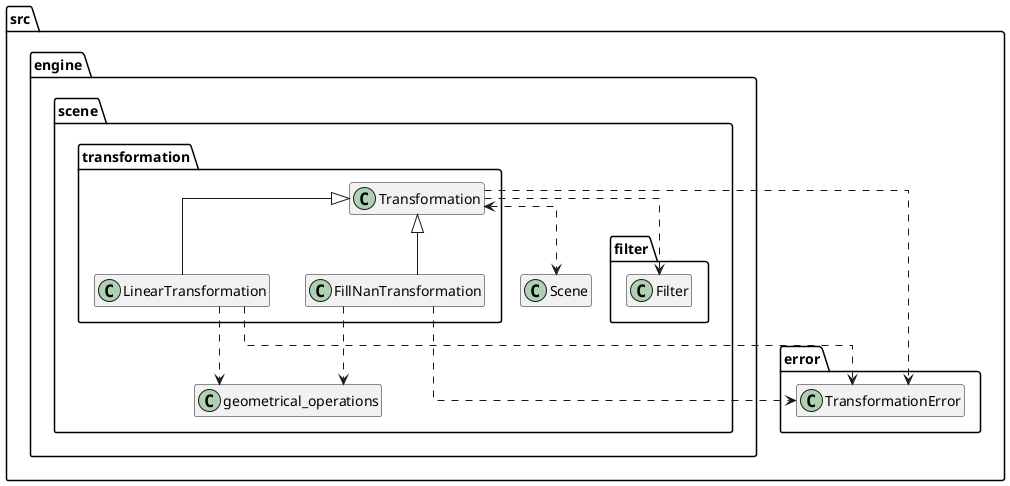 @startuml

' Template file to use to create the diagrams od the packages.
' Every file must have a sub part called INTERNAL with the internal connections of the package and
' a sub part called EXTERNAL with the external parts.
skinparam linetype polyline
skinparam linetype ortho

!startsub INTERNAL

package src.engine.scene.transformation {
    class src.engine.scene.transformation.Transformation
    class src.engine.scene.transformation.LinearTransformation
    class src.engine.scene.transformation.FillNanTransformation
}

src.engine.scene.transformation.LinearTransformation -u-|> src.engine.scene.transformation.Transformation
src.engine.scene.transformation.FillNanTransformation -u-|> src.engine.scene.transformation.Transformation
!endsub

!startsub EXTERNAL
    src.engine.scene.transformation.Transformation <..> src.engine.scene.Scene
    src.engine.scene.transformation.LinearTransformation ..> src.error.TransformationError
    src.engine.scene.transformation.Transformation ..> src.error.TransformationError
    src.engine.scene.transformation.LinearTransformation ..> src.engine.scene.geometrical_operations
    src.engine.scene.transformation.Transformation ..> src.engine.scene.filter.Filter

    src.engine.scene.transformation.FillNanTransformation ..> src.engine.scene.geometrical_operations
    src.engine.scene.transformation.FillNanTransformation ..> src.error.TransformationError
!endsub


' Code that will affect only the current diagram
' can be messy since it will not be imported
hide members

@enduml